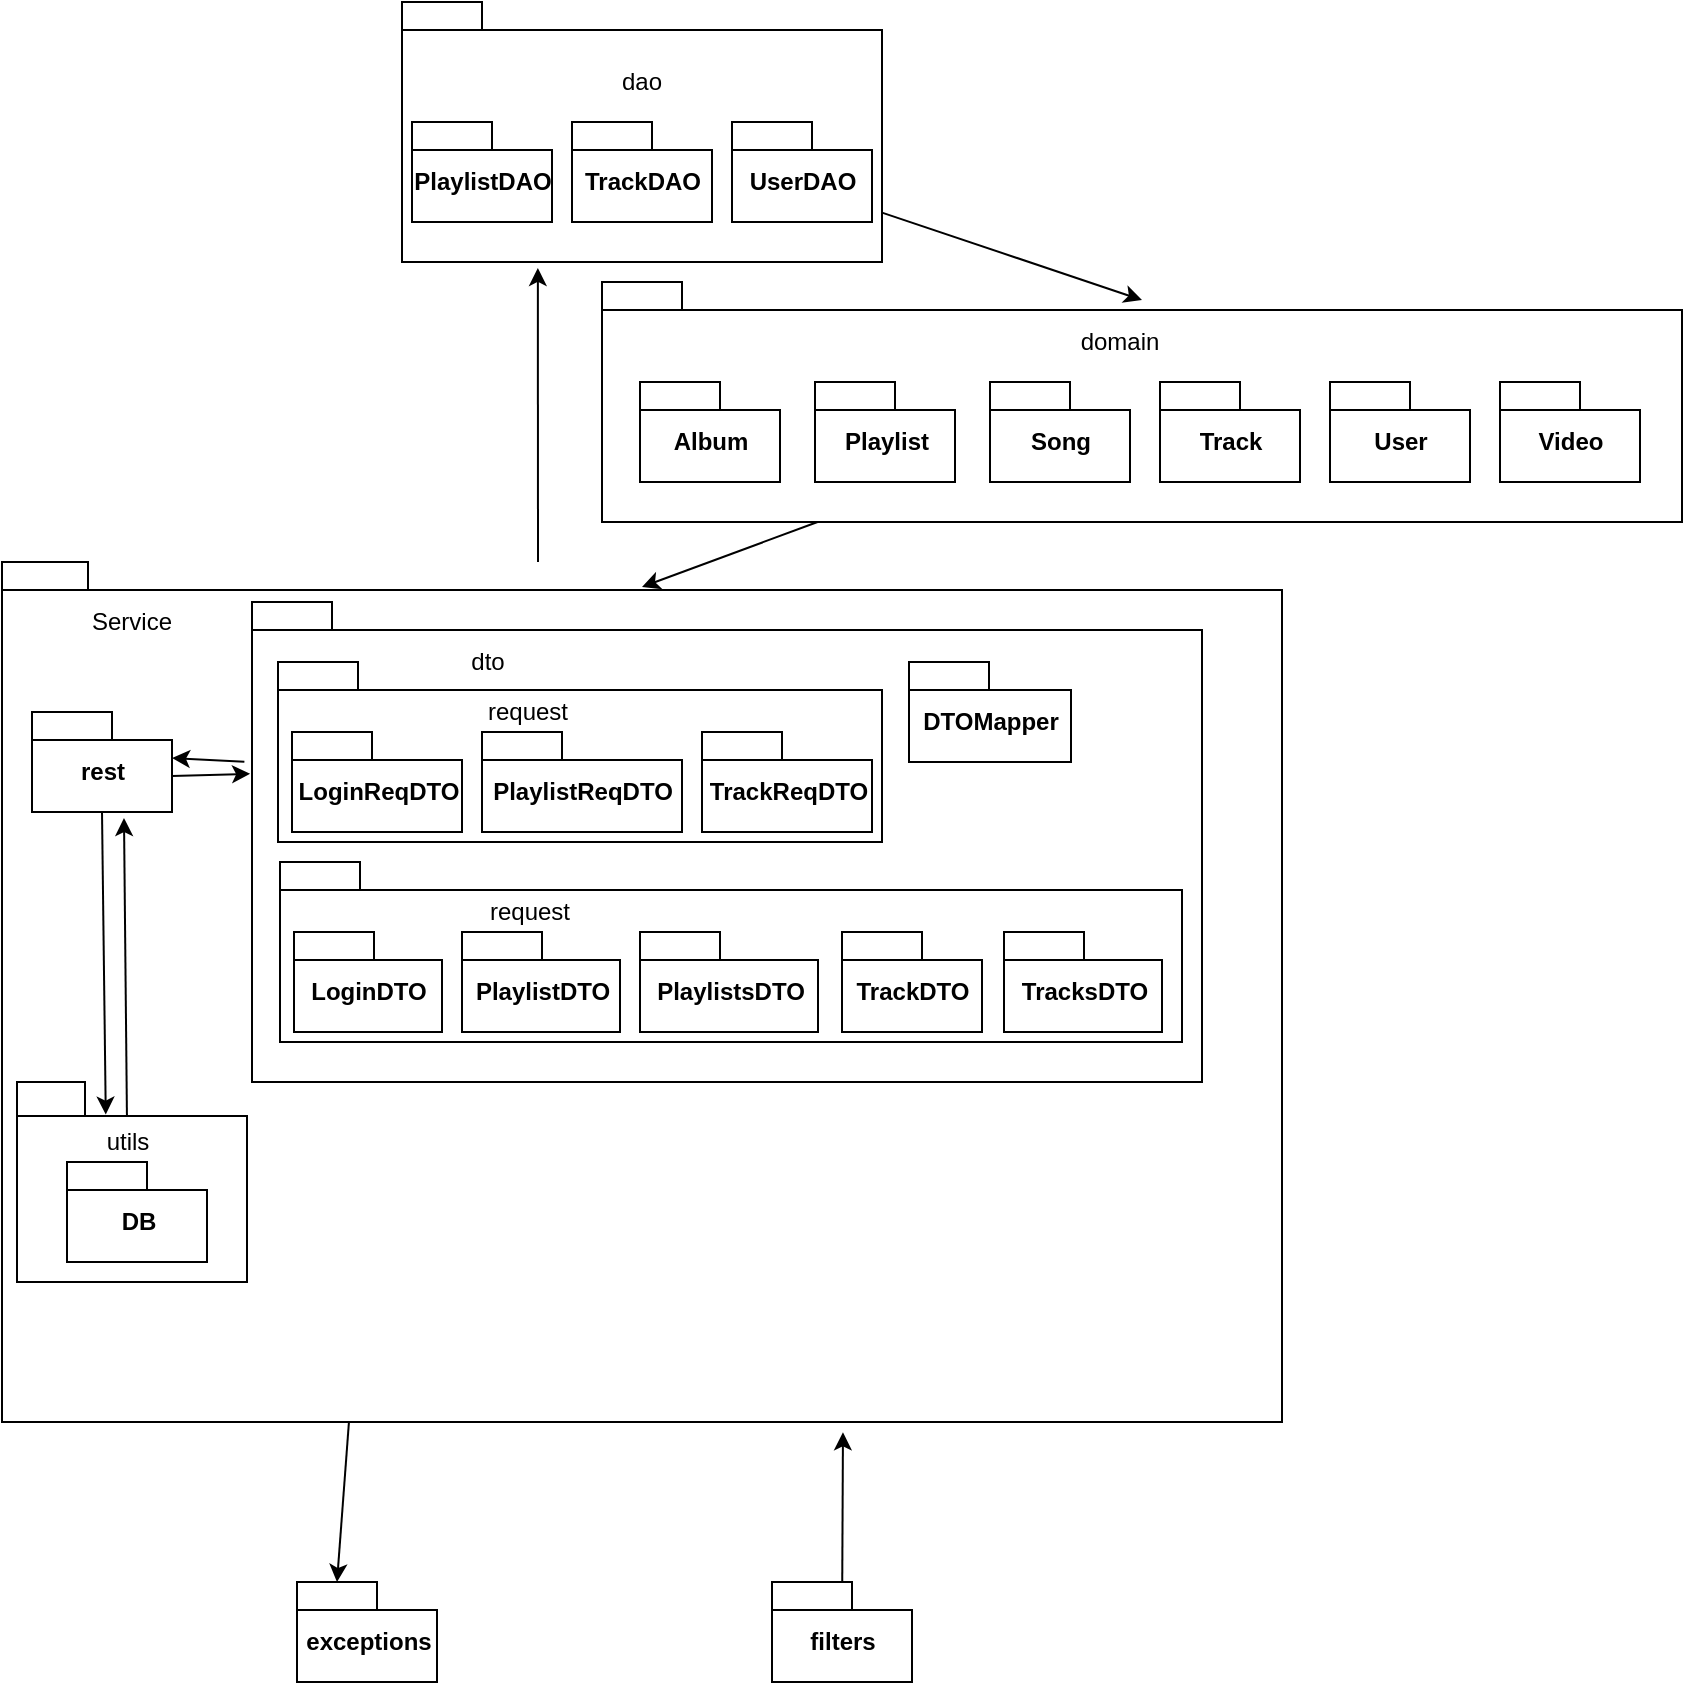<mxfile version="12.2.4" pages="1"><diagram id="fgu1epl1wusxzZjUA5aZ" name="Page-1"><mxGraphModel dx="760" dy="1622" grid="1" gridSize="10" guides="1" tooltips="1" connect="1" arrows="1" fold="1" page="1" pageScale="1" pageWidth="850" pageHeight="1100" math="0" shadow="0"><root><mxCell id="0"/><mxCell id="1" parent="0"/><mxCell id="78" style="edgeStyle=none;rounded=0;orthogonalLoop=1;jettySize=auto;html=1;entryX=0.5;entryY=0.075;entryDx=0;entryDy=0;entryPerimeter=0;" parent="1" source="2" target="3" edge="1"><mxGeometry relative="1" as="geometry"/></mxCell><mxCell id="2" value="" style="shape=folder;fontStyle=1;spacingTop=10;tabWidth=40;tabHeight=14;tabPosition=left;html=1;" parent="1" vertex="1"><mxGeometry x="230" y="110" width="240" height="130" as="geometry"/></mxCell><mxCell id="31" style="edgeStyle=none;rounded=0;orthogonalLoop=1;jettySize=auto;html=1;entryX=0.5;entryY=0.029;entryDx=0;entryDy=0;entryPerimeter=0;" parent="1" source="3" target="6" edge="1"><mxGeometry relative="1" as="geometry"/></mxCell><mxCell id="3" value="" style="shape=folder;fontStyle=1;spacingTop=10;tabWidth=40;tabHeight=14;tabPosition=left;html=1;" parent="1" vertex="1"><mxGeometry x="330" y="250" width="540" height="120" as="geometry"/></mxCell><mxCell id="77" style="edgeStyle=none;rounded=0;orthogonalLoop=1;jettySize=auto;html=1;entryX=0;entryY=0;entryDx=20;entryDy=0;entryPerimeter=0;exitX=0.271;exitY=1.001;exitDx=0;exitDy=0;exitPerimeter=0;" parent="1" source="6" target="4" edge="1"><mxGeometry relative="1" as="geometry"/></mxCell><mxCell id="79" style="edgeStyle=none;rounded=0;orthogonalLoop=1;jettySize=auto;html=1;entryX=0.283;entryY=1.023;entryDx=0;entryDy=0;entryPerimeter=0;" parent="1" target="2" edge="1"><mxGeometry relative="1" as="geometry"><mxPoint x="298" y="390" as="sourcePoint"/></mxGeometry></mxCell><mxCell id="6" value="" style="shape=folder;fontStyle=1;spacingTop=10;tabWidth=40;tabHeight=14;tabPosition=left;html=1;" parent="1" vertex="1"><mxGeometry x="30" y="390" width="640" height="430" as="geometry"/></mxCell><mxCell id="75" style="edgeStyle=none;rounded=0;orthogonalLoop=1;jettySize=auto;html=1;exitX=-0.008;exitY=0.333;exitDx=0;exitDy=0;exitPerimeter=0;entryX=0;entryY=0;entryDx=70;entryDy=23;entryPerimeter=0;" parent="1" source="7" target="9" edge="1"><mxGeometry relative="1" as="geometry"/></mxCell><mxCell id="7" value="" style="shape=folder;fontStyle=1;spacingTop=10;tabWidth=40;tabHeight=14;tabPosition=left;html=1;" parent="1" vertex="1"><mxGeometry x="155" y="410" width="475" height="240" as="geometry"/></mxCell><mxCell id="72" style="edgeStyle=none;rounded=0;orthogonalLoop=1;jettySize=auto;html=1;entryX=0.657;entryY=1.06;entryDx=0;entryDy=0;entryPerimeter=0;exitX=0.5;exitY=0;exitDx=0;exitDy=0;" parent="1" source="65" target="9" edge="1"><mxGeometry relative="1" as="geometry"/></mxCell><mxCell id="8" value="" style="shape=folder;fontStyle=1;spacingTop=10;tabWidth=34;tabHeight=17;tabPosition=left;html=1;" parent="1" vertex="1"><mxGeometry x="37.5" y="650" width="115" height="100" as="geometry"/></mxCell><mxCell id="73" style="edgeStyle=none;rounded=0;orthogonalLoop=1;jettySize=auto;html=1;exitX=0.5;exitY=1;exitDx=0;exitDy=0;exitPerimeter=0;entryX=0.386;entryY=0.163;entryDx=0;entryDy=0;entryPerimeter=0;" parent="1" source="9" target="8" edge="1"><mxGeometry relative="1" as="geometry"/></mxCell><mxCell id="74" style="edgeStyle=none;rounded=0;orthogonalLoop=1;jettySize=auto;html=1;exitX=0;exitY=0;exitDx=70;exitDy=32;exitPerimeter=0;entryX=-0.002;entryY=0.358;entryDx=0;entryDy=0;entryPerimeter=0;" parent="1" source="9" target="7" edge="1"><mxGeometry relative="1" as="geometry"/></mxCell><mxCell id="9" value="rest" style="shape=folder;fontStyle=1;spacingTop=10;tabWidth=40;tabHeight=14;tabPosition=left;html=1;" parent="1" vertex="1"><mxGeometry x="45" y="465" width="70" height="50" as="geometry"/></mxCell><mxCell id="15" value="Service" style="text;html=1;strokeColor=none;fillColor=none;align=center;verticalAlign=middle;whiteSpace=wrap;rounded=0;" parent="1" vertex="1"><mxGeometry x="75" y="410" width="40" height="20" as="geometry"/></mxCell><mxCell id="4" value="exceptions" style="shape=folder;fontStyle=1;spacingTop=10;tabWidth=40;tabHeight=14;tabPosition=left;html=1;" parent="1" vertex="1"><mxGeometry x="177.5" y="900" width="70" height="50" as="geometry"/></mxCell><mxCell id="76" style="edgeStyle=none;rounded=0;orthogonalLoop=1;jettySize=auto;html=1;entryX=0.657;entryY=1.012;entryDx=0;entryDy=0;entryPerimeter=0;" parent="1" source="5" target="6" edge="1"><mxGeometry relative="1" as="geometry"/></mxCell><mxCell id="5" value="filters" style="shape=folder;fontStyle=1;spacingTop=10;tabWidth=40;tabHeight=14;tabPosition=left;html=1;" parent="1" vertex="1"><mxGeometry x="415" y="900" width="70" height="50" as="geometry"/></mxCell><mxCell id="37" value="dao" style="text;html=1;strokeColor=none;fillColor=none;align=center;verticalAlign=middle;whiteSpace=wrap;rounded=0;" parent="1" vertex="1"><mxGeometry x="330" y="140" width="40" height="20" as="geometry"/></mxCell><mxCell id="38" value="PlaylistDAO" style="shape=folder;fontStyle=1;spacingTop=10;tabWidth=40;tabHeight=14;tabPosition=left;html=1;" parent="1" vertex="1"><mxGeometry x="235" y="170" width="70" height="50" as="geometry"/></mxCell><mxCell id="39" value="UserDAO" style="shape=folder;fontStyle=1;spacingTop=10;tabWidth=40;tabHeight=14;tabPosition=left;html=1;" parent="1" vertex="1"><mxGeometry x="395" y="170" width="70" height="50" as="geometry"/></mxCell><mxCell id="40" value="TrackDAO" style="shape=folder;fontStyle=1;spacingTop=10;tabWidth=40;tabHeight=14;tabPosition=left;html=1;" parent="1" vertex="1"><mxGeometry x="315" y="170" width="70" height="50" as="geometry"/></mxCell><mxCell id="43" value="domain" style="text;html=1;strokeColor=none;fillColor=none;align=center;verticalAlign=middle;whiteSpace=wrap;rounded=0;" parent="1" vertex="1"><mxGeometry x="569" y="270" width="40" height="20" as="geometry"/></mxCell><mxCell id="44" value="Album" style="shape=folder;fontStyle=1;spacingTop=10;tabWidth=40;tabHeight=14;tabPosition=left;html=1;" parent="1" vertex="1"><mxGeometry x="349" y="300" width="70" height="50" as="geometry"/></mxCell><mxCell id="45" value="Video" style="shape=folder;fontStyle=1;spacingTop=10;tabWidth=40;tabHeight=14;tabPosition=left;html=1;" parent="1" vertex="1"><mxGeometry x="779" y="300" width="70" height="50" as="geometry"/></mxCell><mxCell id="46" value="User" style="shape=folder;fontStyle=1;spacingTop=10;tabWidth=40;tabHeight=14;tabPosition=left;html=1;" parent="1" vertex="1"><mxGeometry x="694" y="300" width="70" height="50" as="geometry"/></mxCell><mxCell id="47" value="Track" style="shape=folder;fontStyle=1;spacingTop=10;tabWidth=40;tabHeight=14;tabPosition=left;html=1;" parent="1" vertex="1"><mxGeometry x="609" y="300" width="70" height="50" as="geometry"/></mxCell><mxCell id="48" value="Song" style="shape=folder;fontStyle=1;spacingTop=10;tabWidth=40;tabHeight=14;tabPosition=left;html=1;" parent="1" vertex="1"><mxGeometry x="524" y="300" width="70" height="50" as="geometry"/></mxCell><mxCell id="49" value="Playlist" style="shape=folder;fontStyle=1;spacingTop=10;tabWidth=40;tabHeight=14;tabPosition=left;html=1;" parent="1" vertex="1"><mxGeometry x="436.5" y="300" width="70" height="50" as="geometry"/></mxCell><mxCell id="52" value="dto" style="text;html=1;strokeColor=none;fillColor=none;align=center;verticalAlign=middle;whiteSpace=wrap;rounded=0;" parent="1" vertex="1"><mxGeometry x="252.5" y="430" width="40" height="20" as="geometry"/></mxCell><mxCell id="53" value="" style="shape=folder;fontStyle=1;spacingTop=10;tabWidth=40;tabHeight=14;tabPosition=left;html=1;" parent="1" vertex="1"><mxGeometry x="168" y="440" width="302" height="90" as="geometry"/></mxCell><mxCell id="54" value="request" style="text;html=1;strokeColor=none;fillColor=none;align=center;verticalAlign=middle;whiteSpace=wrap;rounded=0;" parent="1" vertex="1"><mxGeometry x="272.5" y="455" width="40" height="20" as="geometry"/></mxCell><mxCell id="55" value="LoginReqDTO" style="shape=folder;fontStyle=1;spacingTop=10;tabWidth=40;tabHeight=14;tabPosition=left;html=1;" parent="1" vertex="1"><mxGeometry x="175" y="475" width="85" height="50" as="geometry"/></mxCell><mxCell id="56" value="PlaylistReqDTO" style="shape=folder;fontStyle=1;spacingTop=10;tabWidth=40;tabHeight=14;tabPosition=left;html=1;" parent="1" vertex="1"><mxGeometry x="270" y="475" width="100" height="50" as="geometry"/></mxCell><mxCell id="57" value="TrackReqDTO" style="shape=folder;fontStyle=1;spacingTop=10;tabWidth=40;tabHeight=14;tabPosition=left;html=1;" parent="1" vertex="1"><mxGeometry x="380" y="475" width="85" height="50" as="geometry"/></mxCell><mxCell id="58" value="" style="shape=folder;fontStyle=1;spacingTop=10;tabWidth=40;tabHeight=14;tabPosition=left;html=1;" parent="1" vertex="1"><mxGeometry x="169" y="540" width="451" height="90" as="geometry"/></mxCell><mxCell id="59" value="request" style="text;html=1;strokeColor=none;fillColor=none;align=center;verticalAlign=middle;whiteSpace=wrap;rounded=0;" parent="1" vertex="1"><mxGeometry x="273.5" y="555" width="40" height="20" as="geometry"/></mxCell><mxCell id="60" value="LoginDTO" style="shape=folder;fontStyle=1;spacingTop=10;tabWidth=40;tabHeight=14;tabPosition=left;html=1;" parent="1" vertex="1"><mxGeometry x="176" y="575" width="74" height="50" as="geometry"/></mxCell><mxCell id="61" value="PlaylistDTO" style="shape=folder;fontStyle=1;spacingTop=10;tabWidth=40;tabHeight=14;tabPosition=left;html=1;" parent="1" vertex="1"><mxGeometry x="260" y="575" width="79" height="50" as="geometry"/></mxCell><mxCell id="62" value="PlaylistsDTO" style="shape=folder;fontStyle=1;spacingTop=10;tabWidth=40;tabHeight=14;tabPosition=left;html=1;" parent="1" vertex="1"><mxGeometry x="349" y="575" width="89" height="50" as="geometry"/></mxCell><mxCell id="63" value="TrackDTO" style="shape=folder;fontStyle=1;spacingTop=10;tabWidth=40;tabHeight=14;tabPosition=left;html=1;" parent="1" vertex="1"><mxGeometry x="450" y="575" width="70" height="50" as="geometry"/></mxCell><mxCell id="64" value="TracksDTO" style="shape=folder;fontStyle=1;spacingTop=10;tabWidth=40;tabHeight=14;tabPosition=left;html=1;" parent="1" vertex="1"><mxGeometry x="531" y="575" width="79" height="50" as="geometry"/></mxCell><mxCell id="65" value="utils" style="text;html=1;strokeColor=none;fillColor=none;align=center;verticalAlign=middle;whiteSpace=wrap;rounded=0;" parent="1" vertex="1"><mxGeometry x="72.5" y="670" width="40" height="20" as="geometry"/></mxCell><mxCell id="66" value="DB" style="shape=folder;fontStyle=1;spacingTop=10;tabWidth=40;tabHeight=14;tabPosition=left;html=1;" parent="1" vertex="1"><mxGeometry x="62.5" y="690" width="70" height="50" as="geometry"/></mxCell><mxCell id="80" value="DTOMapper" style="shape=folder;fontStyle=1;spacingTop=10;tabWidth=40;tabHeight=14;tabPosition=left;html=1;" parent="1" vertex="1"><mxGeometry x="483.5" y="440" width="81" height="50" as="geometry"/></mxCell></root></mxGraphModel></diagram></mxfile>